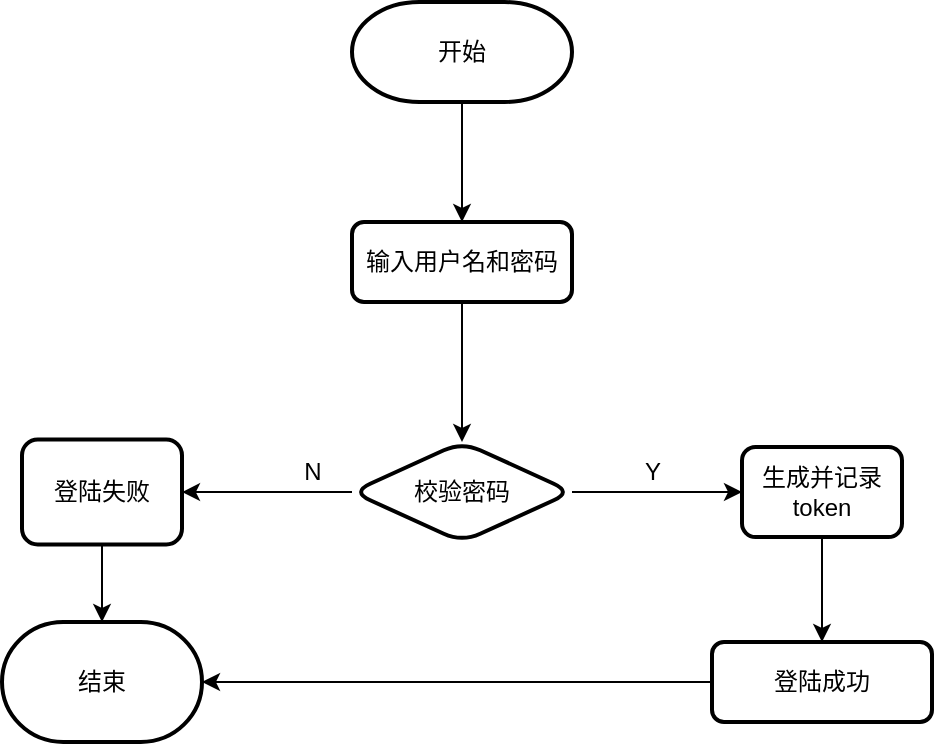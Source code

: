 <mxfile version="27.0.6">
  <diagram id="C5RBs43oDa-KdzZeNtuy" name="Page-1">
    <mxGraphModel dx="1869" dy="600" grid="1" gridSize="10" guides="1" tooltips="1" connect="1" arrows="1" fold="1" page="1" pageScale="1" pageWidth="827" pageHeight="1169" math="0" shadow="0">
      <root>
        <mxCell id="WIyWlLk6GJQsqaUBKTNV-0" />
        <mxCell id="WIyWlLk6GJQsqaUBKTNV-1" parent="WIyWlLk6GJQsqaUBKTNV-0" />
        <mxCell id="qMaVWmNzVyqg5r8EI621-2" value="" style="edgeStyle=orthogonalEdgeStyle;rounded=0;orthogonalLoop=1;jettySize=auto;html=1;" edge="1" parent="WIyWlLk6GJQsqaUBKTNV-1" source="qMaVWmNzVyqg5r8EI621-0" target="qMaVWmNzVyqg5r8EI621-1">
          <mxGeometry relative="1" as="geometry" />
        </mxCell>
        <mxCell id="qMaVWmNzVyqg5r8EI621-0" value="开始" style="strokeWidth=2;html=1;shape=mxgraph.flowchart.terminator;whiteSpace=wrap;" vertex="1" parent="WIyWlLk6GJQsqaUBKTNV-1">
          <mxGeometry x="155" y="20" width="110" height="50" as="geometry" />
        </mxCell>
        <mxCell id="qMaVWmNzVyqg5r8EI621-4" value="" style="edgeStyle=orthogonalEdgeStyle;rounded=0;orthogonalLoop=1;jettySize=auto;html=1;" edge="1" parent="WIyWlLk6GJQsqaUBKTNV-1" source="qMaVWmNzVyqg5r8EI621-1" target="qMaVWmNzVyqg5r8EI621-3">
          <mxGeometry relative="1" as="geometry" />
        </mxCell>
        <mxCell id="qMaVWmNzVyqg5r8EI621-1" value="输入用户名和密码" style="rounded=1;whiteSpace=wrap;html=1;strokeWidth=2;" vertex="1" parent="WIyWlLk6GJQsqaUBKTNV-1">
          <mxGeometry x="155" y="130" width="110" height="40" as="geometry" />
        </mxCell>
        <mxCell id="qMaVWmNzVyqg5r8EI621-6" value="" style="edgeStyle=orthogonalEdgeStyle;rounded=0;orthogonalLoop=1;jettySize=auto;html=1;" edge="1" parent="WIyWlLk6GJQsqaUBKTNV-1" source="qMaVWmNzVyqg5r8EI621-3" target="qMaVWmNzVyqg5r8EI621-5">
          <mxGeometry relative="1" as="geometry" />
        </mxCell>
        <mxCell id="qMaVWmNzVyqg5r8EI621-9" value="" style="edgeStyle=orthogonalEdgeStyle;rounded=0;orthogonalLoop=1;jettySize=auto;html=1;" edge="1" parent="WIyWlLk6GJQsqaUBKTNV-1" source="qMaVWmNzVyqg5r8EI621-3" target="qMaVWmNzVyqg5r8EI621-8">
          <mxGeometry relative="1" as="geometry" />
        </mxCell>
        <mxCell id="qMaVWmNzVyqg5r8EI621-3" value="校验密码" style="rhombus;whiteSpace=wrap;html=1;rounded=1;strokeWidth=2;" vertex="1" parent="WIyWlLk6GJQsqaUBKTNV-1">
          <mxGeometry x="155" y="240" width="110" height="50" as="geometry" />
        </mxCell>
        <mxCell id="qMaVWmNzVyqg5r8EI621-15" style="edgeStyle=orthogonalEdgeStyle;rounded=0;orthogonalLoop=1;jettySize=auto;html=1;" edge="1" parent="WIyWlLk6GJQsqaUBKTNV-1" source="qMaVWmNzVyqg5r8EI621-5" target="qMaVWmNzVyqg5r8EI621-14">
          <mxGeometry relative="1" as="geometry" />
        </mxCell>
        <mxCell id="qMaVWmNzVyqg5r8EI621-5" value="登陆失败" style="whiteSpace=wrap;html=1;rounded=1;strokeWidth=2;" vertex="1" parent="WIyWlLk6GJQsqaUBKTNV-1">
          <mxGeometry x="-10" y="238.75" width="80" height="52.5" as="geometry" />
        </mxCell>
        <mxCell id="qMaVWmNzVyqg5r8EI621-7" value="N" style="text;html=1;align=center;verticalAlign=middle;resizable=0;points=[];autosize=1;strokeColor=none;fillColor=none;" vertex="1" parent="WIyWlLk6GJQsqaUBKTNV-1">
          <mxGeometry x="120" y="240" width="30" height="30" as="geometry" />
        </mxCell>
        <mxCell id="qMaVWmNzVyqg5r8EI621-12" value="" style="edgeStyle=orthogonalEdgeStyle;rounded=0;orthogonalLoop=1;jettySize=auto;html=1;" edge="1" parent="WIyWlLk6GJQsqaUBKTNV-1" source="qMaVWmNzVyqg5r8EI621-8" target="qMaVWmNzVyqg5r8EI621-11">
          <mxGeometry relative="1" as="geometry" />
        </mxCell>
        <mxCell id="qMaVWmNzVyqg5r8EI621-8" value="生成并记录token" style="whiteSpace=wrap;html=1;rounded=1;strokeWidth=2;" vertex="1" parent="WIyWlLk6GJQsqaUBKTNV-1">
          <mxGeometry x="350" y="242.5" width="80" height="45" as="geometry" />
        </mxCell>
        <mxCell id="qMaVWmNzVyqg5r8EI621-10" value="Y" style="text;html=1;align=center;verticalAlign=middle;resizable=0;points=[];autosize=1;strokeColor=none;fillColor=none;" vertex="1" parent="WIyWlLk6GJQsqaUBKTNV-1">
          <mxGeometry x="290" y="240" width="30" height="30" as="geometry" />
        </mxCell>
        <mxCell id="qMaVWmNzVyqg5r8EI621-16" value="" style="edgeStyle=orthogonalEdgeStyle;rounded=0;orthogonalLoop=1;jettySize=auto;html=1;" edge="1" parent="WIyWlLk6GJQsqaUBKTNV-1" source="qMaVWmNzVyqg5r8EI621-11" target="qMaVWmNzVyqg5r8EI621-14">
          <mxGeometry relative="1" as="geometry" />
        </mxCell>
        <mxCell id="qMaVWmNzVyqg5r8EI621-11" value="登陆成功" style="whiteSpace=wrap;html=1;rounded=1;strokeWidth=2;" vertex="1" parent="WIyWlLk6GJQsqaUBKTNV-1">
          <mxGeometry x="335" y="340" width="110" height="40" as="geometry" />
        </mxCell>
        <mxCell id="qMaVWmNzVyqg5r8EI621-14" value="结束" style="strokeWidth=2;html=1;shape=mxgraph.flowchart.terminator;whiteSpace=wrap;" vertex="1" parent="WIyWlLk6GJQsqaUBKTNV-1">
          <mxGeometry x="-20" y="330" width="100" height="60" as="geometry" />
        </mxCell>
      </root>
    </mxGraphModel>
  </diagram>
</mxfile>
